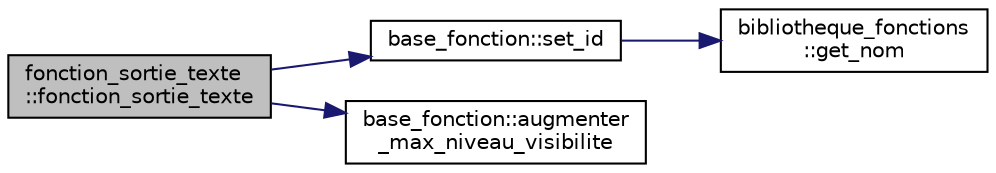digraph "fonction_sortie_texte::fonction_sortie_texte"
{
  edge [fontname="Helvetica",fontsize="10",labelfontname="Helvetica",labelfontsize="10"];
  node [fontname="Helvetica",fontsize="10",shape=record];
  rankdir="LR";
  Node0 [label="fonction_sortie_texte\l::fonction_sortie_texte",height=0.2,width=0.4,color="black", fillcolor="grey75", style="filled", fontcolor="black"];
  Node0 -> Node1 [color="midnightblue",fontsize="10",style="solid",fontname="Helvetica"];
  Node1 [label="base_fonction::set_id",height=0.2,width=0.4,color="black", fillcolor="white", style="filled",URL="$classbase__fonction.html#a4d7a7d067af71e0c5e9ec7d6188ac9d1"];
  Node1 -> Node2 [color="midnightblue",fontsize="10",style="solid",fontname="Helvetica"];
  Node2 [label="bibliotheque_fonctions\l::get_nom",height=0.2,width=0.4,color="black", fillcolor="white", style="filled",URL="$classbibliotheque__fonctions.html#ac8c035960c49cdf0fe7437b82739154e"];
  Node0 -> Node3 [color="midnightblue",fontsize="10",style="solid",fontname="Helvetica"];
  Node3 [label="base_fonction::augmenter\l_max_niveau_visibilite",height=0.2,width=0.4,color="black", fillcolor="white", style="filled",URL="$classbase__fonction.html#a51c4b5f512a0ae9b12c5fe55806f57d8"];
}
